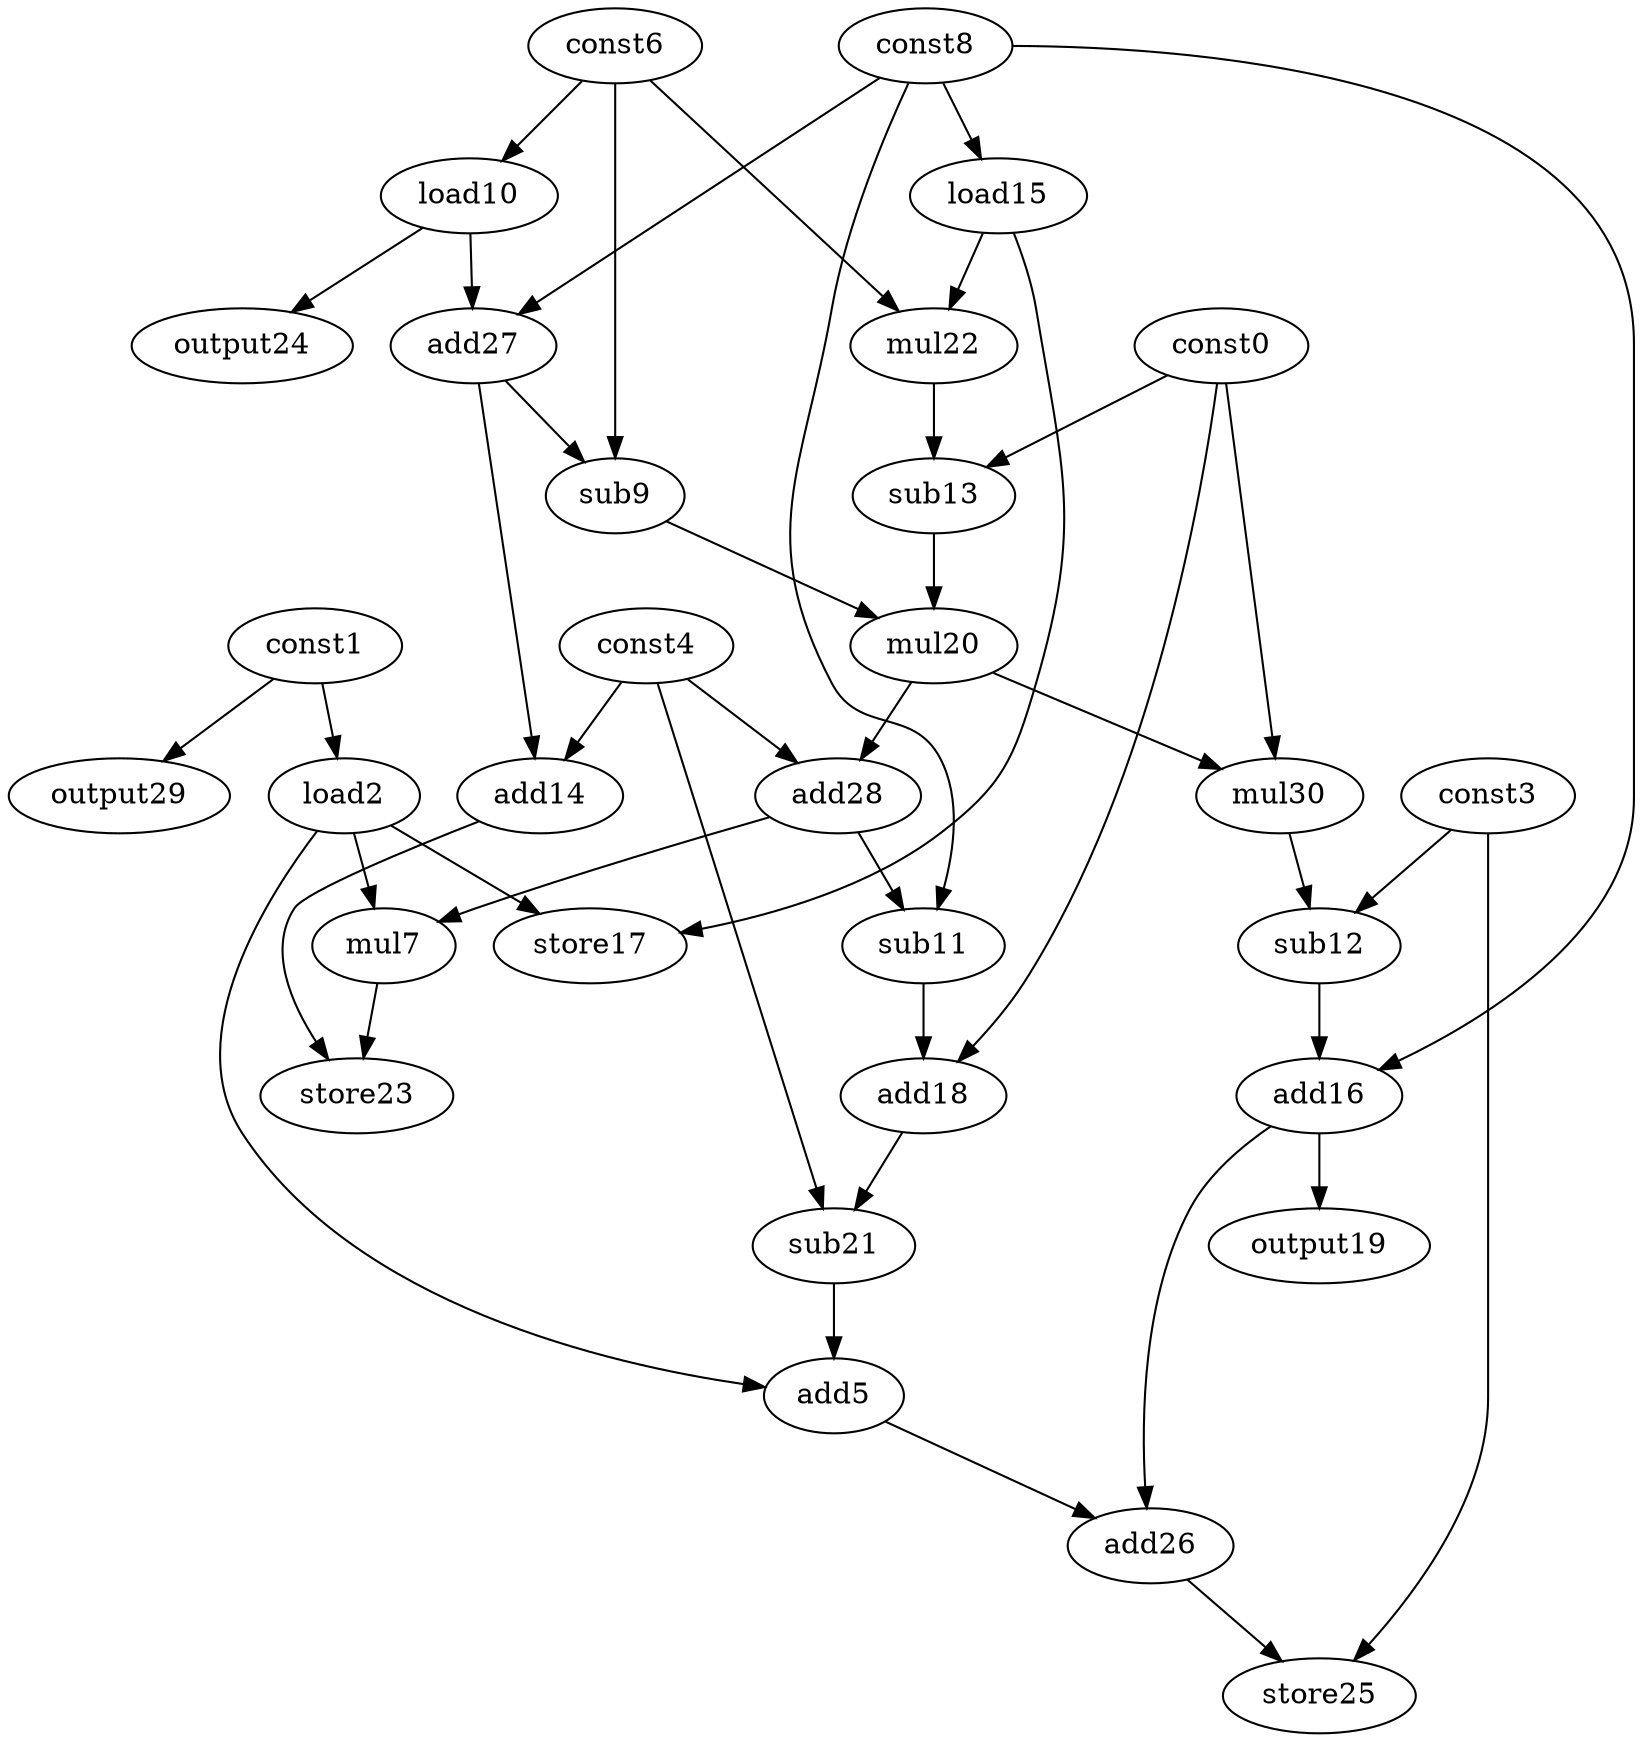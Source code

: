 digraph G { 
const0[opcode=const]; 
const1[opcode=const]; 
load2[opcode=load]; 
const3[opcode=const]; 
const4[opcode=const]; 
add5[opcode=add]; 
const6[opcode=const]; 
mul7[opcode=mul]; 
const8[opcode=const]; 
sub9[opcode=sub]; 
load10[opcode=load]; 
sub11[opcode=sub]; 
sub12[opcode=sub]; 
sub13[opcode=sub]; 
add14[opcode=add]; 
load15[opcode=load]; 
add16[opcode=add]; 
store17[opcode=store]; 
add18[opcode=add]; 
output19[opcode=output]; 
mul20[opcode=mul]; 
sub21[opcode=sub]; 
mul22[opcode=mul]; 
store23[opcode=store]; 
output24[opcode=output]; 
store25[opcode=store]; 
add26[opcode=add]; 
add27[opcode=add]; 
add28[opcode=add]; 
output29[opcode=output]; 
mul30[opcode=mul]; 
const1->load2[operand=0];
const6->load10[operand=0];
const8->load15[operand=0];
const1->output29[operand=0];
load2->store17[operand=0];
load15->store17[operand=1];
const6->mul22[operand=0];
load15->mul22[operand=1];
load10->output24[operand=0];
const8->add27[operand=0];
load10->add27[operand=1];
add27->sub9[operand=0];
const6->sub9[operand=1];
const0->sub13[operand=0];
mul22->sub13[operand=1];
add27->add14[operand=0];
const4->add14[operand=1];
sub9->mul20[operand=0];
sub13->mul20[operand=1];
const4->add28[operand=0];
mul20->add28[operand=1];
const0->mul30[operand=0];
mul20->mul30[operand=1];
load2->mul7[operand=0];
add28->mul7[operand=1];
const8->sub11[operand=0];
add28->sub11[operand=1];
const3->sub12[operand=0];
mul30->sub12[operand=1];
const8->add16[operand=0];
sub12->add16[operand=1];
const0->add18[operand=0];
sub11->add18[operand=1];
add14->store23[operand=0];
mul7->store23[operand=1];
add16->output19[operand=0];
add18->sub21[operand=0];
const4->sub21[operand=1];
load2->add5[operand=0];
sub21->add5[operand=1];
add16->add26[operand=0];
add5->add26[operand=1];
add26->store25[operand=0];
const3->store25[operand=1];
}
